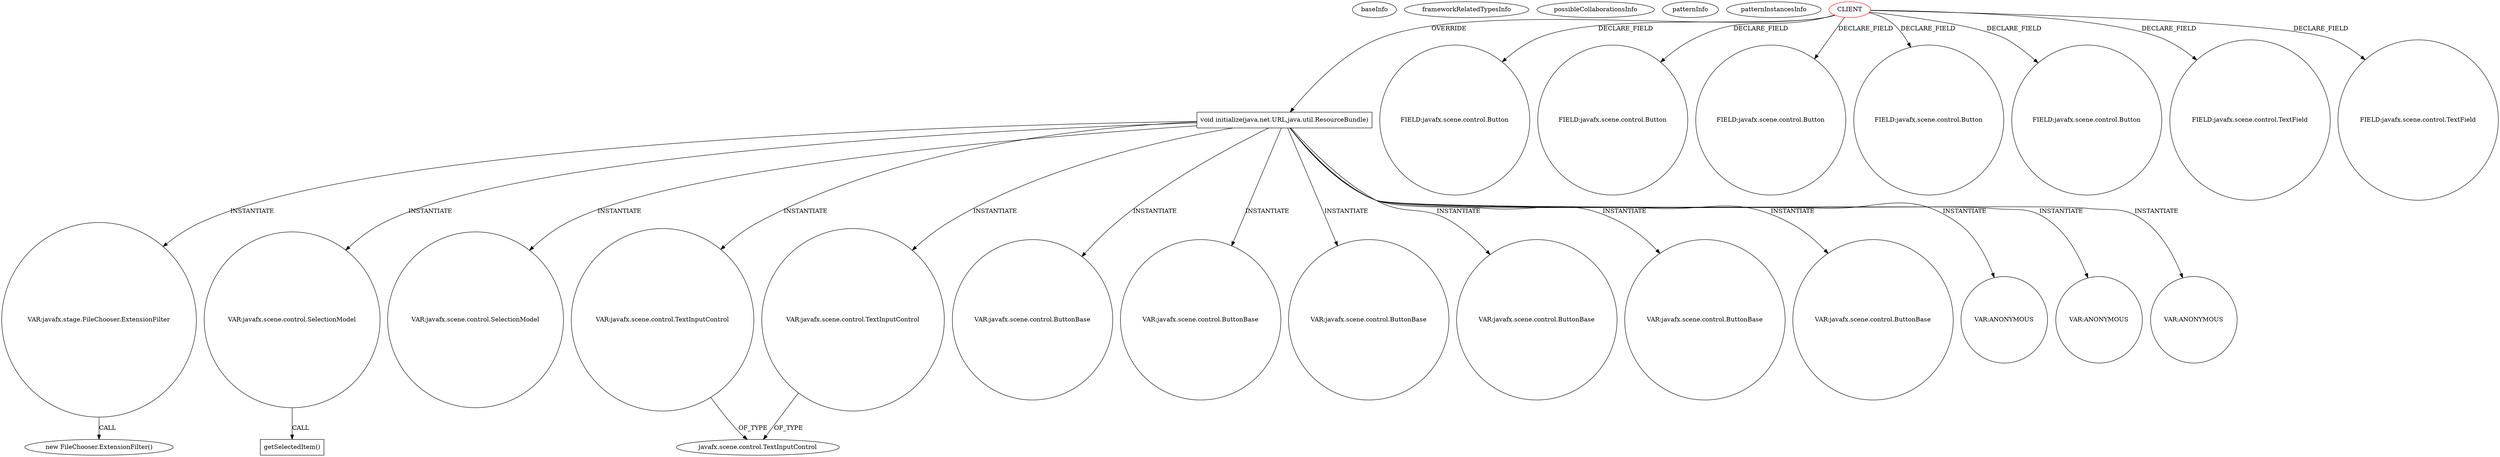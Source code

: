 digraph {
baseInfo[graphId=1568,category="pattern",isAnonymous=false,possibleRelation=false]
frameworkRelatedTypesInfo[]
possibleCollaborationsInfo[]
patternInfo[frequency=2.0,patternRootClient=0]
patternInstancesInfo[0="novosga-painel-fx~/novosga-painel-fx/painel-fx-master/src/org/novosga/painel/client/ui/Controller.java~Controller~3787",1="crosswords-testEnvironment~/crosswords-testEnvironment/testEnvironment-master/src/GUI/MainController.java~MainController~2315"]
323[label="new FileChooser.ExtensionFilter()",vertexType="CONSTRUCTOR_CALL",isFrameworkType=false]
324[label="VAR:javafx.stage.FileChooser.ExtensionFilter",vertexType="VARIABLE_EXPRESION",isFrameworkType=false,shape=circle]
52[label="void initialize(java.net.URL,java.util.ResourceBundle)",vertexType="OVERRIDING_METHOD_DECLARATION",isFrameworkType=false,shape=box]
0[label="CLIENT",vertexType="ROOT_CLIENT_CLASS_DECLARATION",isFrameworkType=false,color=red]
2[label="FIELD:javafx.scene.control.Button",vertexType="FIELD_DECLARATION",isFrameworkType=false,shape=circle]
29[label="FIELD:javafx.scene.control.Button",vertexType="FIELD_DECLARATION",isFrameworkType=false,shape=circle]
16[label="FIELD:javafx.scene.control.Button",vertexType="FIELD_DECLARATION",isFrameworkType=false,shape=circle]
14[label="FIELD:javafx.scene.control.Button",vertexType="FIELD_DECLARATION",isFrameworkType=false,shape=circle]
41[label="FIELD:javafx.scene.control.Button",vertexType="FIELD_DECLARATION",isFrameworkType=false,shape=circle]
149[label="VAR:javafx.scene.control.SelectionModel",vertexType="VARIABLE_EXPRESION",isFrameworkType=false,shape=circle]
150[label="getSelectedItem()",vertexType="INSIDE_CALL",isFrameworkType=false,shape=box]
262[label="VAR:javafx.scene.control.SelectionModel",vertexType="VARIABLE_EXPRESION",isFrameworkType=false,shape=circle]
120[label="VAR:javafx.scene.control.TextInputControl",vertexType="VARIABLE_EXPRESION",isFrameworkType=false,shape=circle]
146[label="VAR:javafx.scene.control.TextInputControl",vertexType="VARIABLE_EXPRESION",isFrameworkType=false,shape=circle]
330[label="VAR:javafx.scene.control.ButtonBase",vertexType="VARIABLE_EXPRESION",isFrameworkType=false,shape=circle]
180[label="VAR:javafx.scene.control.ButtonBase",vertexType="VARIABLE_EXPRESION",isFrameworkType=false,shape=circle]
302[label="VAR:javafx.scene.control.ButtonBase",vertexType="VARIABLE_EXPRESION",isFrameworkType=false,shape=circle]
109[label="VAR:javafx.scene.control.ButtonBase",vertexType="VARIABLE_EXPRESION",isFrameworkType=false,shape=circle]
56[label="VAR:javafx.scene.control.ButtonBase",vertexType="VARIABLE_EXPRESION",isFrameworkType=false,shape=circle]
127[label="VAR:javafx.scene.control.ButtonBase",vertexType="VARIABLE_EXPRESION",isFrameworkType=false,shape=circle]
122[label="javafx.scene.control.TextInputControl",vertexType="FRAMEWORK_CLASS_TYPE",isFrameworkType=false]
48[label="FIELD:javafx.scene.control.TextField",vertexType="FIELD_DECLARATION",isFrameworkType=false,shape=circle]
35[label="FIELD:javafx.scene.control.TextField",vertexType="FIELD_DECLARATION",isFrameworkType=false,shape=circle]
334[label="VAR:ANONYMOUS",vertexType="VARIABLE_EXPRESION",isFrameworkType=false,shape=circle]
131[label="VAR:ANONYMOUS",vertexType="VARIABLE_EXPRESION",isFrameworkType=false,shape=circle]
84[label="VAR:ANONYMOUS",vertexType="VARIABLE_EXPRESION",isFrameworkType=false,shape=circle]
146->122[label="OF_TYPE"]
52->109[label="INSTANTIATE"]
52->180[label="INSTANTIATE"]
0->48[label="DECLARE_FIELD"]
52->334[label="INSTANTIATE"]
0->29[label="DECLARE_FIELD"]
324->323[label="CALL"]
52->324[label="INSTANTIATE"]
52->302[label="INSTANTIATE"]
52->56[label="INSTANTIATE"]
0->16[label="DECLARE_FIELD"]
52->330[label="INSTANTIATE"]
149->150[label="CALL"]
120->122[label="OF_TYPE"]
52->127[label="INSTANTIATE"]
0->35[label="DECLARE_FIELD"]
52->131[label="INSTANTIATE"]
52->84[label="INSTANTIATE"]
52->262[label="INSTANTIATE"]
0->2[label="DECLARE_FIELD"]
52->120[label="INSTANTIATE"]
52->146[label="INSTANTIATE"]
0->52[label="OVERRIDE"]
0->41[label="DECLARE_FIELD"]
0->14[label="DECLARE_FIELD"]
52->149[label="INSTANTIATE"]
}
